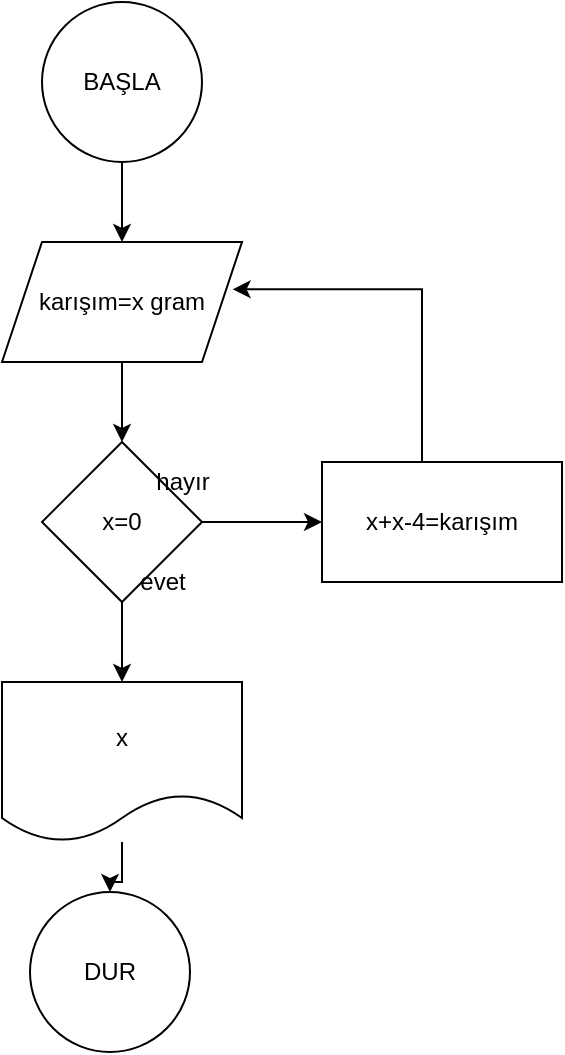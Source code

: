 <mxfile version="15.0.3" type="device"><diagram id="UUEqwF3ywi4_CmxXPP7-" name="Page-1"><mxGraphModel dx="1248" dy="677" grid="1" gridSize="10" guides="1" tooltips="1" connect="1" arrows="1" fold="1" page="1" pageScale="1" pageWidth="827" pageHeight="1169" math="0" shadow="0"><root><mxCell id="0"/><mxCell id="1" parent="0"/><mxCell id="vcKEMts1vbaitpVupxmL-4" value="" style="edgeStyle=orthogonalEdgeStyle;rounded=0;orthogonalLoop=1;jettySize=auto;html=1;" edge="1" parent="1" source="vcKEMts1vbaitpVupxmL-1" target="vcKEMts1vbaitpVupxmL-3"><mxGeometry relative="1" as="geometry"/></mxCell><mxCell id="vcKEMts1vbaitpVupxmL-1" value="BAŞLA" style="ellipse;whiteSpace=wrap;html=1;aspect=fixed;" vertex="1" parent="1"><mxGeometry x="380" y="60" width="80" height="80" as="geometry"/></mxCell><mxCell id="vcKEMts1vbaitpVupxmL-2" value="DUR" style="ellipse;whiteSpace=wrap;html=1;aspect=fixed;" vertex="1" parent="1"><mxGeometry x="374" y="505" width="80" height="80" as="geometry"/></mxCell><mxCell id="vcKEMts1vbaitpVupxmL-6" value="" style="edgeStyle=orthogonalEdgeStyle;rounded=0;orthogonalLoop=1;jettySize=auto;html=1;" edge="1" parent="1" source="vcKEMts1vbaitpVupxmL-3" target="vcKEMts1vbaitpVupxmL-5"><mxGeometry relative="1" as="geometry"/></mxCell><mxCell id="vcKEMts1vbaitpVupxmL-3" value="karışım=x gram" style="shape=parallelogram;perimeter=parallelogramPerimeter;whiteSpace=wrap;html=1;fixedSize=1;" vertex="1" parent="1"><mxGeometry x="360" y="180" width="120" height="60" as="geometry"/></mxCell><mxCell id="vcKEMts1vbaitpVupxmL-8" value="" style="edgeStyle=orthogonalEdgeStyle;rounded=0;orthogonalLoop=1;jettySize=auto;html=1;" edge="1" parent="1" source="vcKEMts1vbaitpVupxmL-5" target="vcKEMts1vbaitpVupxmL-7"><mxGeometry relative="1" as="geometry"/></mxCell><mxCell id="vcKEMts1vbaitpVupxmL-11" value="" style="edgeStyle=orthogonalEdgeStyle;rounded=0;orthogonalLoop=1;jettySize=auto;html=1;" edge="1" parent="1" source="vcKEMts1vbaitpVupxmL-5" target="vcKEMts1vbaitpVupxmL-10"><mxGeometry relative="1" as="geometry"/></mxCell><mxCell id="vcKEMts1vbaitpVupxmL-5" value="x=0" style="rhombus;whiteSpace=wrap;html=1;" vertex="1" parent="1"><mxGeometry x="380" y="280" width="80" height="80" as="geometry"/></mxCell><mxCell id="vcKEMts1vbaitpVupxmL-9" value="" style="edgeStyle=orthogonalEdgeStyle;rounded=0;orthogonalLoop=1;jettySize=auto;html=1;" edge="1" parent="1" source="vcKEMts1vbaitpVupxmL-7" target="vcKEMts1vbaitpVupxmL-2"><mxGeometry relative="1" as="geometry"/></mxCell><mxCell id="vcKEMts1vbaitpVupxmL-7" value="x" style="shape=document;whiteSpace=wrap;html=1;boundedLbl=1;" vertex="1" parent="1"><mxGeometry x="360" y="400" width="120" height="80" as="geometry"/></mxCell><mxCell id="vcKEMts1vbaitpVupxmL-14" style="edgeStyle=orthogonalEdgeStyle;rounded=0;orthogonalLoop=1;jettySize=auto;html=1;entryX=0.961;entryY=0.394;entryDx=0;entryDy=0;entryPerimeter=0;" edge="1" parent="1" source="vcKEMts1vbaitpVupxmL-10" target="vcKEMts1vbaitpVupxmL-3"><mxGeometry relative="1" as="geometry"><Array as="points"><mxPoint x="570" y="204"/></Array></mxGeometry></mxCell><mxCell id="vcKEMts1vbaitpVupxmL-10" value="x+x-4=karışım" style="whiteSpace=wrap;html=1;" vertex="1" parent="1"><mxGeometry x="520" y="290" width="120" height="60" as="geometry"/></mxCell><mxCell id="vcKEMts1vbaitpVupxmL-12" value="evet" style="text;html=1;align=center;verticalAlign=middle;resizable=0;points=[];autosize=1;strokeColor=none;" vertex="1" parent="1"><mxGeometry x="420" y="340" width="40" height="20" as="geometry"/></mxCell><mxCell id="vcKEMts1vbaitpVupxmL-13" value="hayır" style="text;html=1;align=center;verticalAlign=middle;resizable=0;points=[];autosize=1;strokeColor=none;" vertex="1" parent="1"><mxGeometry x="430" y="290" width="40" height="20" as="geometry"/></mxCell></root></mxGraphModel></diagram></mxfile>